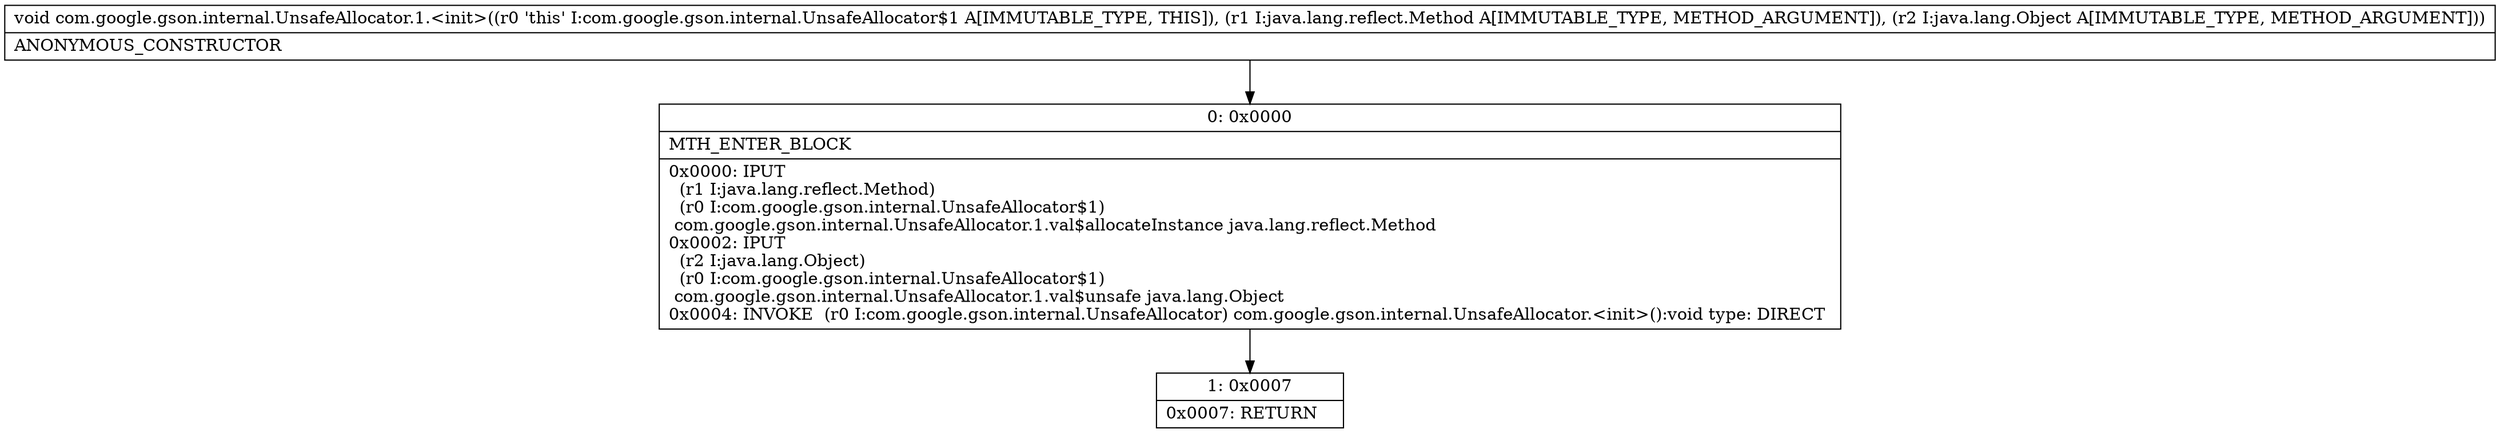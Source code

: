 digraph "CFG forcom.google.gson.internal.UnsafeAllocator.1.\<init\>(Ljava\/lang\/reflect\/Method;Ljava\/lang\/Object;)V" {
Node_0 [shape=record,label="{0\:\ 0x0000|MTH_ENTER_BLOCK\l|0x0000: IPUT  \l  (r1 I:java.lang.reflect.Method)\l  (r0 I:com.google.gson.internal.UnsafeAllocator$1)\l com.google.gson.internal.UnsafeAllocator.1.val$allocateInstance java.lang.reflect.Method \l0x0002: IPUT  \l  (r2 I:java.lang.Object)\l  (r0 I:com.google.gson.internal.UnsafeAllocator$1)\l com.google.gson.internal.UnsafeAllocator.1.val$unsafe java.lang.Object \l0x0004: INVOKE  (r0 I:com.google.gson.internal.UnsafeAllocator) com.google.gson.internal.UnsafeAllocator.\<init\>():void type: DIRECT \l}"];
Node_1 [shape=record,label="{1\:\ 0x0007|0x0007: RETURN   \l}"];
MethodNode[shape=record,label="{void com.google.gson.internal.UnsafeAllocator.1.\<init\>((r0 'this' I:com.google.gson.internal.UnsafeAllocator$1 A[IMMUTABLE_TYPE, THIS]), (r1 I:java.lang.reflect.Method A[IMMUTABLE_TYPE, METHOD_ARGUMENT]), (r2 I:java.lang.Object A[IMMUTABLE_TYPE, METHOD_ARGUMENT]))  | ANONYMOUS_CONSTRUCTOR\l}"];
MethodNode -> Node_0;
Node_0 -> Node_1;
}

